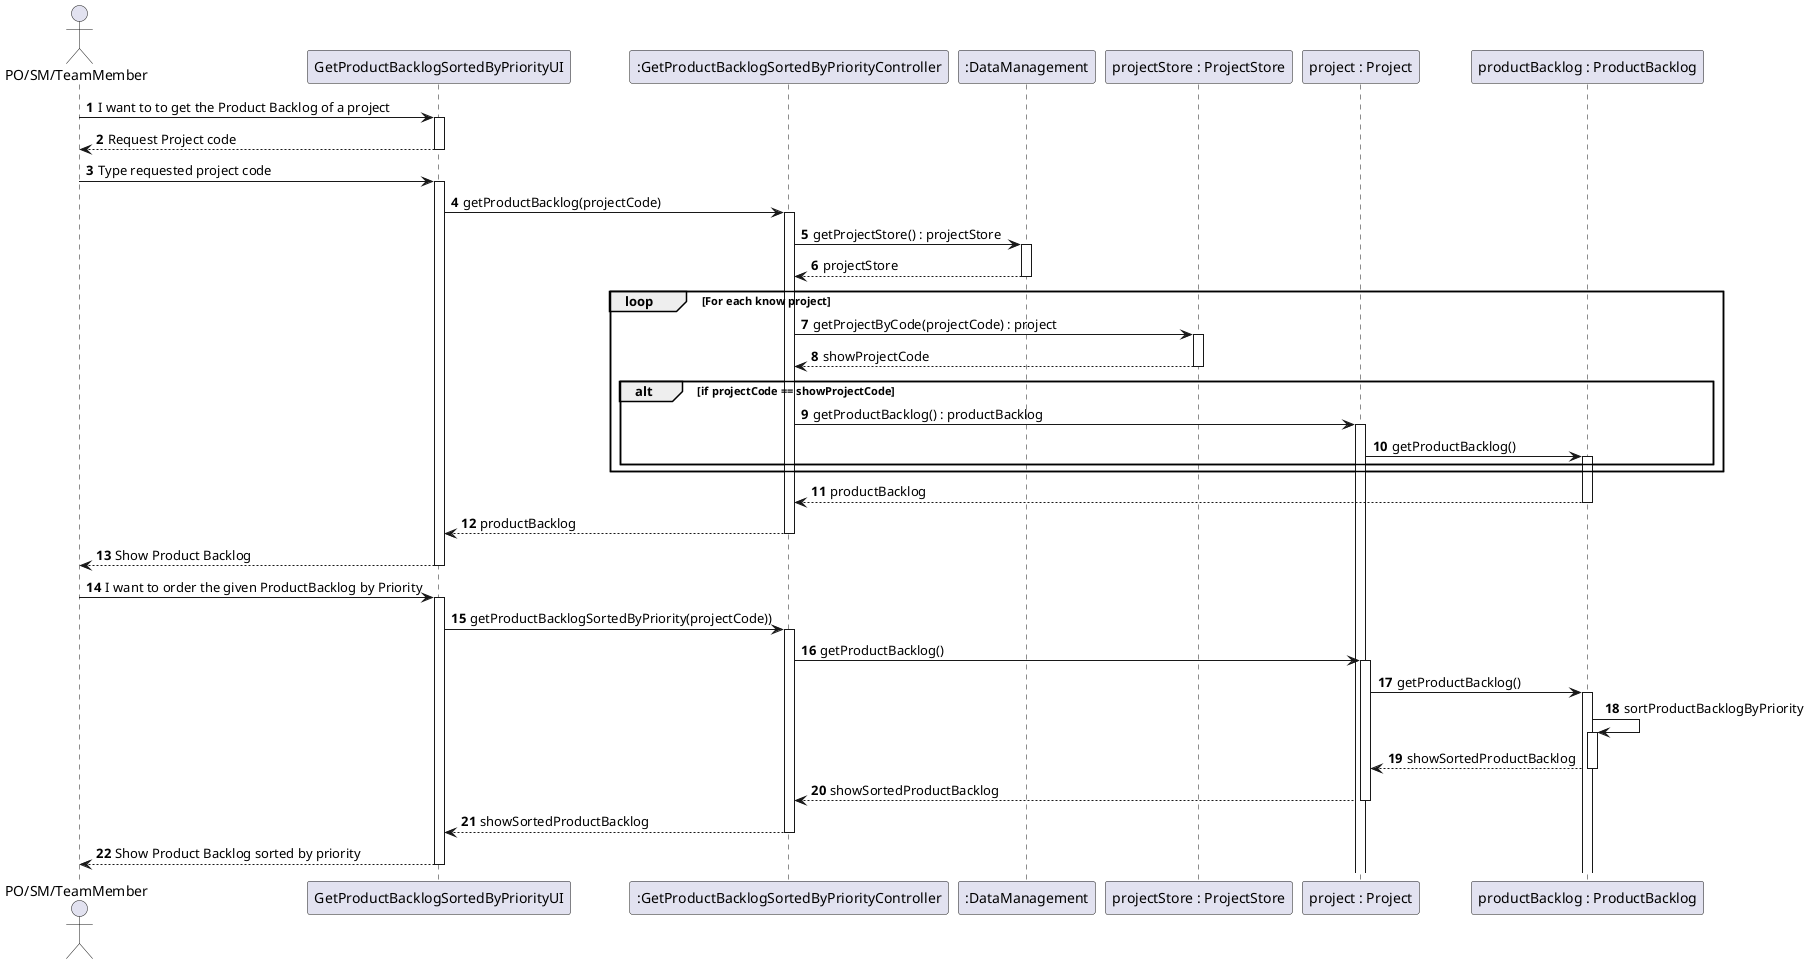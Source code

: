 @startuml
'https://plantuml.com/sequence-diagram

autonumber
autoactivate on

Actor "PO/SM/TeamMember" as PO_SM_TeamMember
Participant "GetProductBacklogSortedByPriorityUI" as GetProductBacklogSortedByPriorityUI
Participant ":GetProductBacklogSortedByPriorityController" as getProductBacklogSortedByPriorityController
Participant ":DataManagement" as DataManagement
Participant "projectStore : ProjectStore" as ProjectStore
Participant "project : Project" as Project
Participant "productBacklog : ProductBacklog" as ProductBacklog

PO_SM_TeamMember -> GetProductBacklogSortedByPriorityUI: I want to to get the Product Backlog of a project
GetProductBacklogSortedByPriorityUI --> PO_SM_TeamMember: Request Project code

PO_SM_TeamMember -> GetProductBacklogSortedByPriorityUI: Type requested project code

GetProductBacklogSortedByPriorityUI -> getProductBacklogSortedByPriorityController: getProductBacklog(projectCode)

getProductBacklogSortedByPriorityController -> DataManagement: getProjectStore() : projectStore

DataManagement --> getProductBacklogSortedByPriorityController: projectStore

group loop [For each know project]
    getProductBacklogSortedByPriorityController -> ProjectStore : getProjectByCode(projectCode) : project
    ProjectStore --> getProductBacklogSortedByPriorityController: showProjectCode
    alt if projectCode == showProjectCode
        getProductBacklogSortedByPriorityController -> Project: getProductBacklog() : productBacklog
       Project -> ProductBacklog: getProductBacklog()
    end
end

ProductBacklog --> getProductBacklogSortedByPriorityController: productBacklog
getProductBacklogSortedByPriorityController --> GetProductBacklogSortedByPriorityUI: productBacklog
GetProductBacklogSortedByPriorityUI --> PO_SM_TeamMember: Show Product Backlog

PO_SM_TeamMember -> GetProductBacklogSortedByPriorityUI: I want to order the given ProductBacklog by Priority
GetProductBacklogSortedByPriorityUI -> getProductBacklogSortedByPriorityController: getProductBacklogSortedByPriority(projectCode))
getProductBacklogSortedByPriorityController -> Project: getProductBacklog()

Project -> ProductBacklog: getProductBacklog()
ProductBacklog -> ProductBacklog: sortProductBacklogByPriority
ProductBacklog --> Project: showSortedProductBacklog
Project --> getProductBacklogSortedByPriorityController: showSortedProductBacklog
getProductBacklogSortedByPriorityController --> GetProductBacklogSortedByPriorityUI: showSortedProductBacklog
GetProductBacklogSortedByPriorityUI --> PO_SM_TeamMember: Show Product Backlog sorted by priority







@enduml
